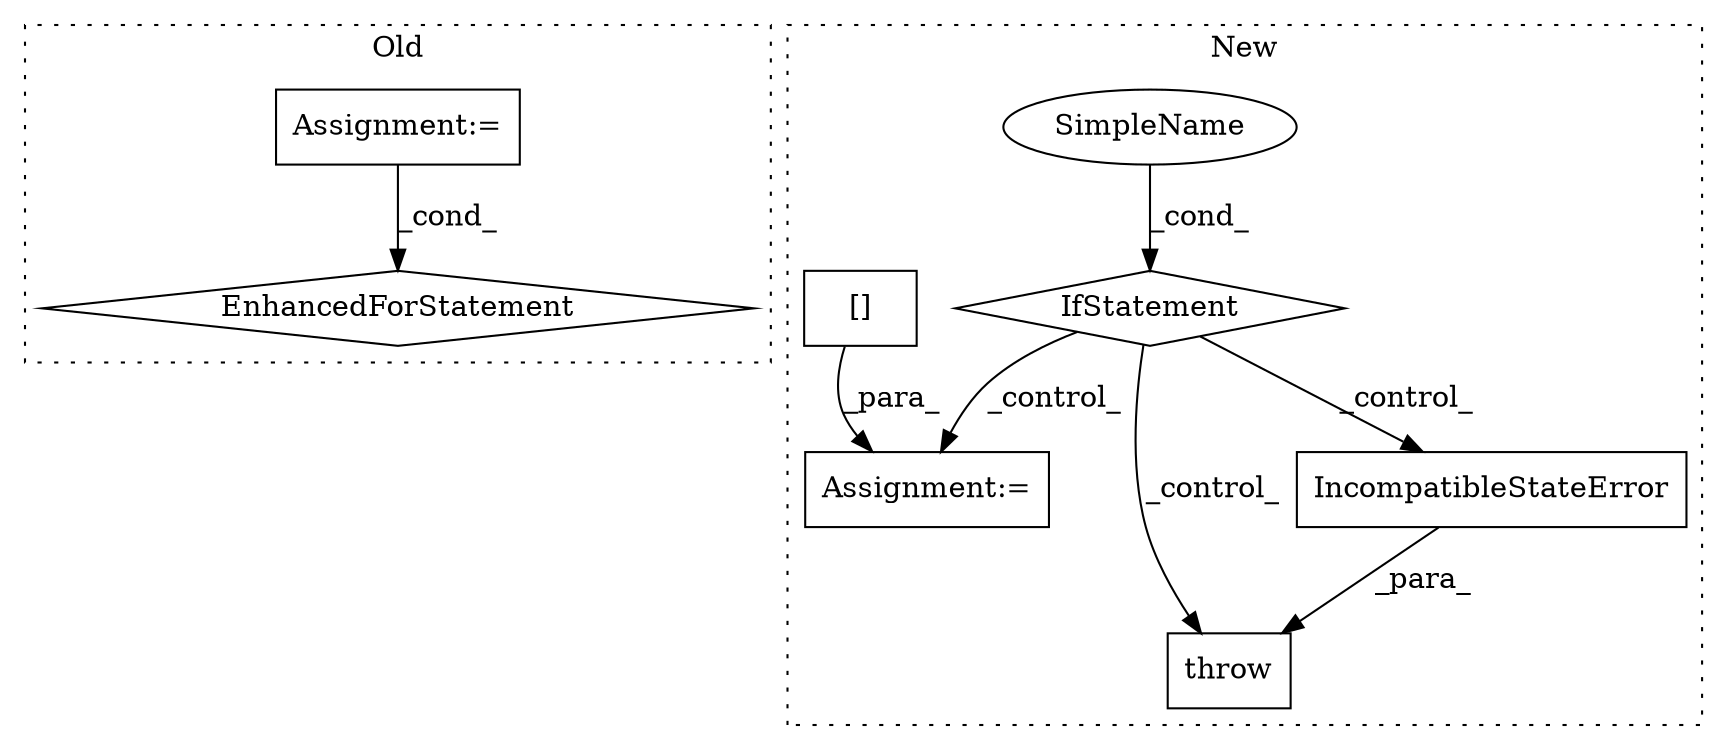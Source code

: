 digraph G {
subgraph cluster0 {
1 [label="EnhancedForStatement" a="70" s="6011,6128" l="88,2" shape="diamond"];
5 [label="Assignment:=" a="7" s="5658,5762" l="70,2" shape="box"];
label = "Old";
style="dotted";
}
subgraph cluster1 {
2 [label="IncompatibleStateError" a="32" s="5816,5910" l="23,1" shape="box"];
3 [label="IfStatement" a="25" s="5770,5800" l="4,2" shape="diamond"];
4 [label="SimpleName" a="42" s="" l="" shape="ellipse"];
6 [label="Assignment:=" a="7" s="5932" l="1" shape="box"];
7 [label="[]" a="2" s="5933,5949" l="8,1" shape="box"];
8 [label="throw" a="53" s="5810" l="6" shape="box"];
label = "New";
style="dotted";
}
2 -> 8 [label="_para_"];
3 -> 8 [label="_control_"];
3 -> 6 [label="_control_"];
3 -> 2 [label="_control_"];
4 -> 3 [label="_cond_"];
5 -> 1 [label="_cond_"];
7 -> 6 [label="_para_"];
}